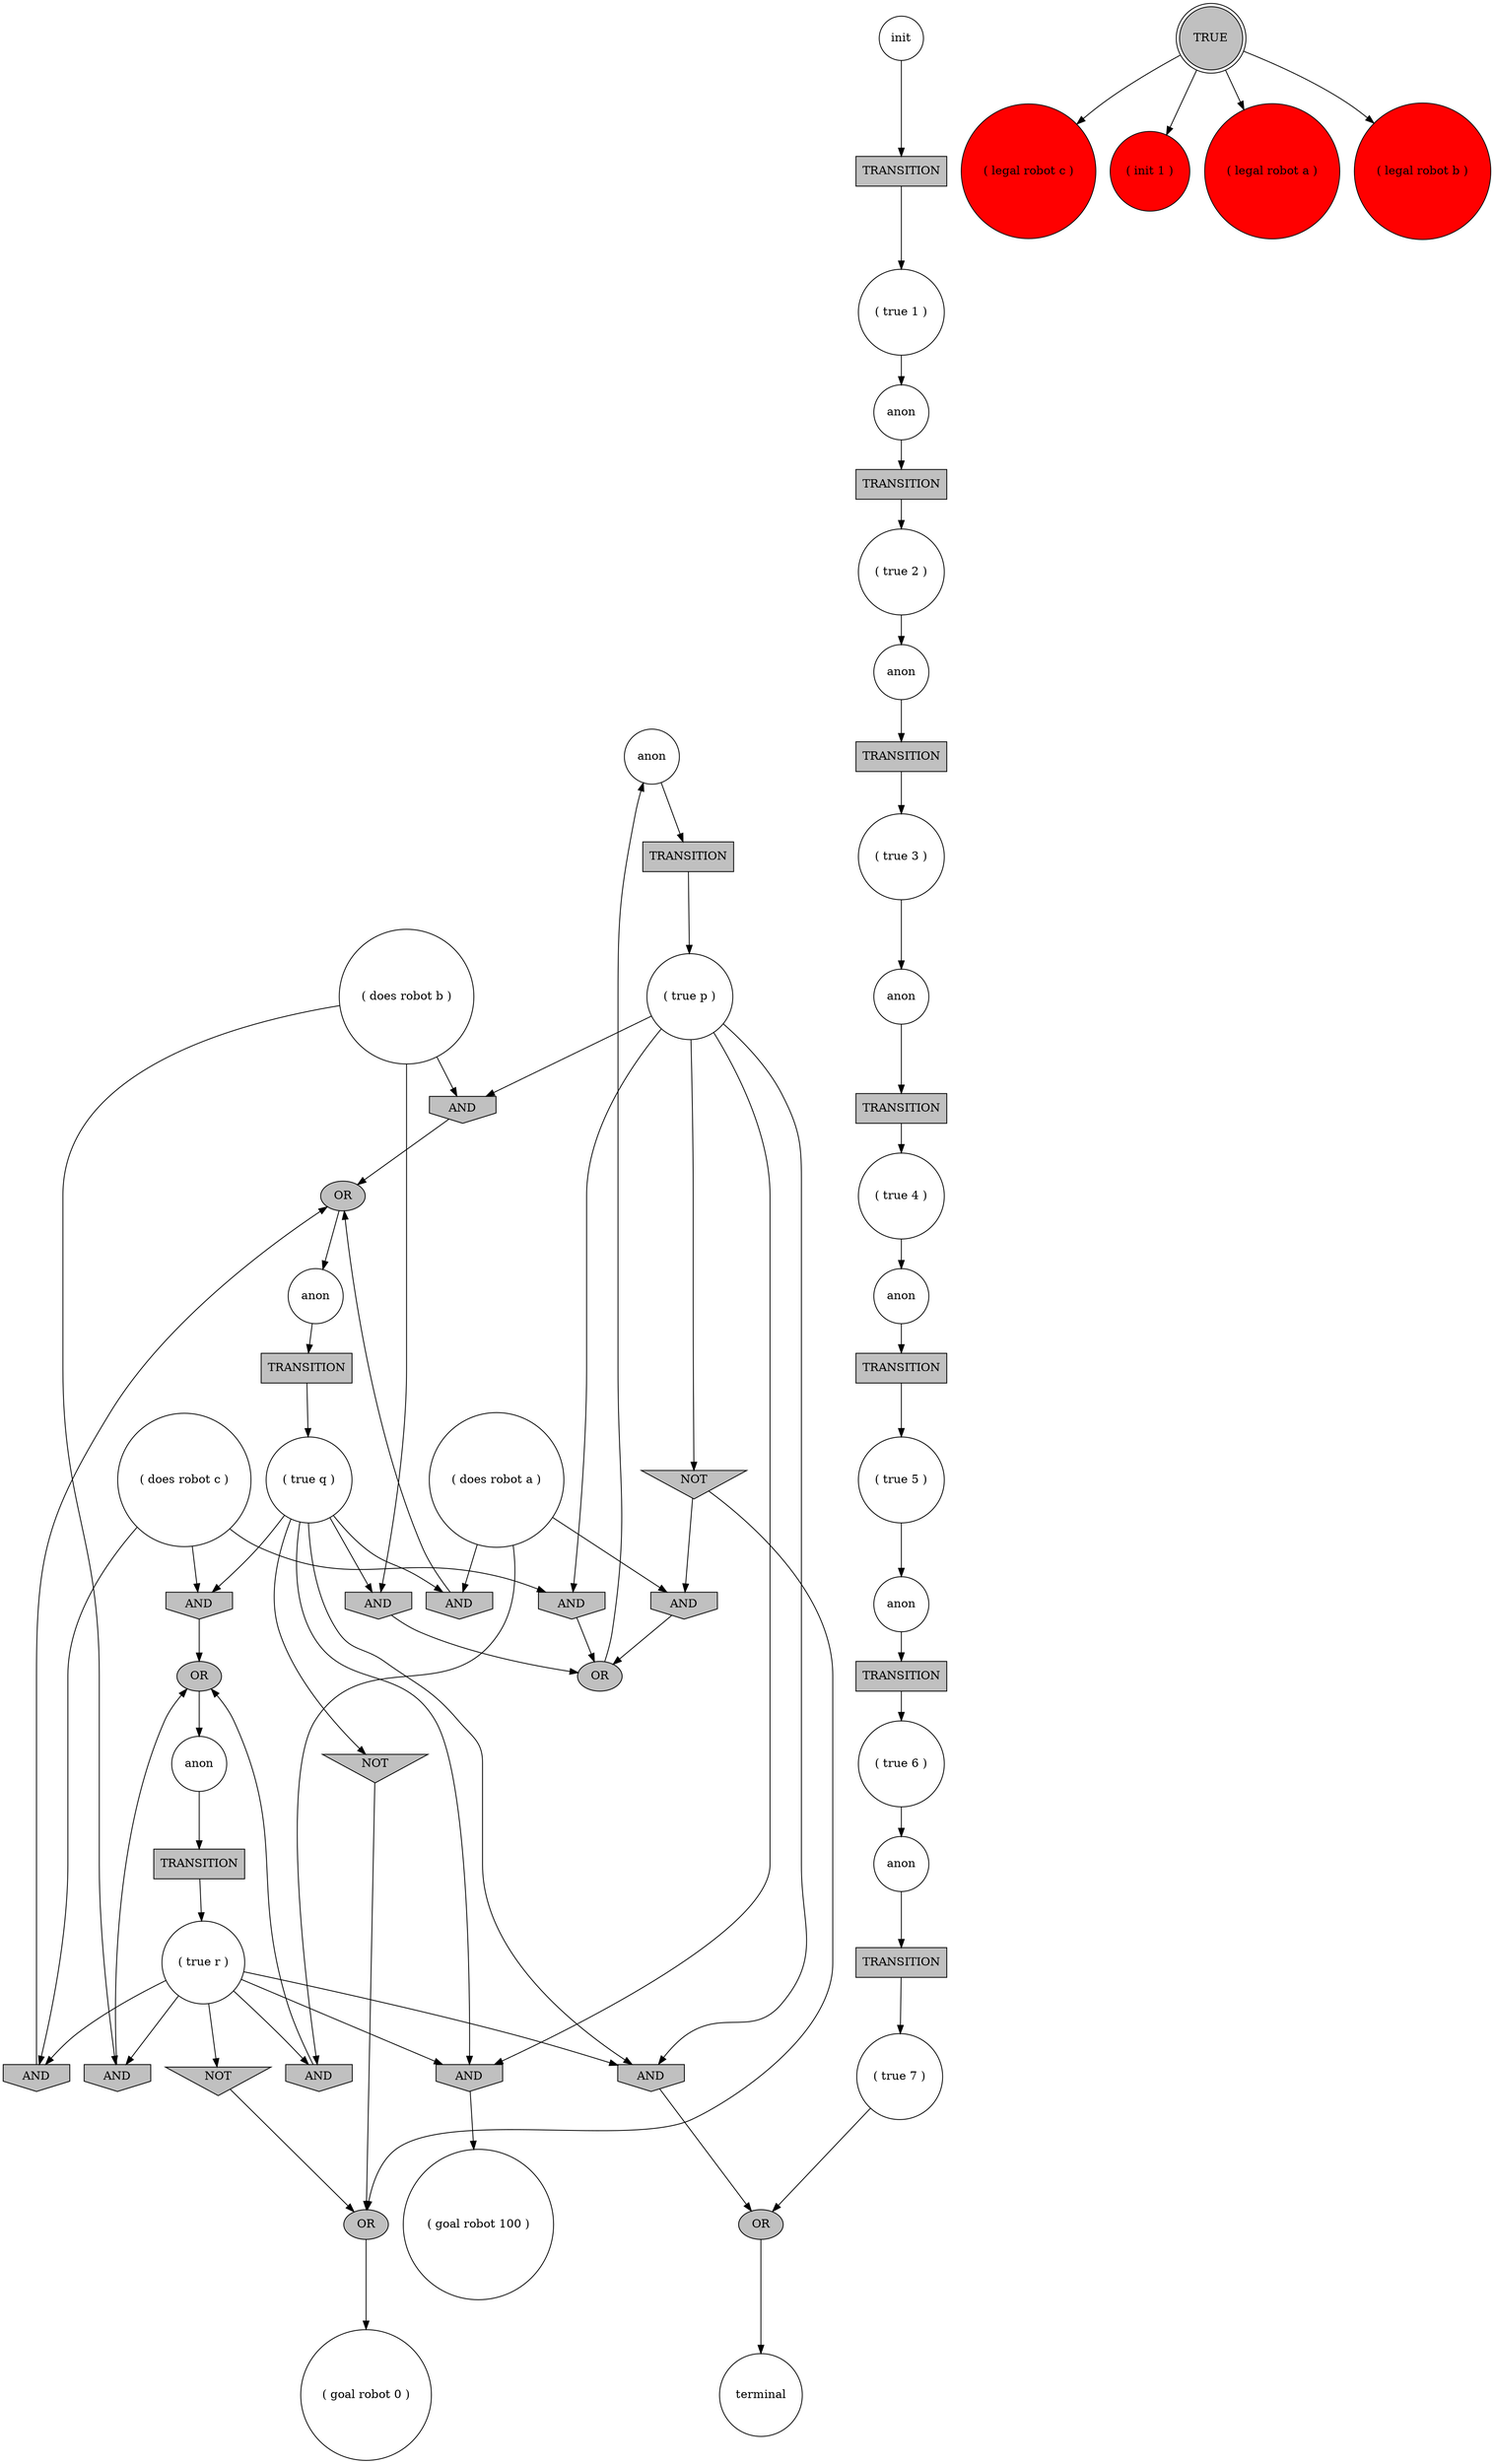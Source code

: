 digraph propNet
{
	"@17f53ff"[shape=circle, style= filled, fillcolor=white, label="anon"]; "@17f53ff"->"@39e867e7"; 
	"@7b0c4f0f"[shape=circle, style= filled, fillcolor=white, label="( true 6 )"]; "@7b0c4f0f"->"@5dc0e6cc"; 
	"@54920715"[shape=circle, style= filled, fillcolor=red, label="( legal robot c )"]; 
	"@5dc0e6cc"[shape=circle, style= filled, fillcolor=white, label="anon"]; "@5dc0e6cc"->"@a08f2c7"; 
	"@493ad7b6"[shape=box, style= filled, fillcolor=grey, label="TRANSITION"]; "@493ad7b6"->"@4adcf211"; 
	"@60e68be8"[shape=circle, style= filled, fillcolor=white, label="anon"]; "@60e68be8"->"@6a87b5b"; 
	"@39e867e7"[shape=box, style= filled, fillcolor=grey, label="TRANSITION"]; "@39e867e7"->"@29604aad"; 
	"@4f11e09e"[shape=invhouse, style= filled, fillcolor=grey, label="AND"]; "@4f11e09e"->"@626b5fdf"; 
	"@4a25b7b5"[shape=circle, style= filled, fillcolor=white, label="( goal robot 0 )"]; 
	"@5672df62"[shape=invtriangle, style= filled, fillcolor=grey, label="NOT"]; "@5672df62"->"@59231cee"; 
	"@46da914b"[shape=invhouse, style= filled, fillcolor=grey, label="AND"]; "@46da914b"->"@4b17fc0b"; 
	"@174d00df"[shape=circle, style= filled, fillcolor=white, label="( true 4 )"]; "@174d00df"->"@3e4bb78a"; 
	"@1ef688e5"[shape=circle, style= filled, fillcolor=white, label="anon"]; "@1ef688e5"->"@493ad7b6"; 
	"@7255454f"[shape=box, style= filled, fillcolor=grey, label="TRANSITION"]; "@7255454f"->"@7b0c4f0f"; 
	"@5632fc28"[shape=invhouse, style= filled, fillcolor=grey, label="AND"]; "@5632fc28"->"@3acaecfb"; 
	"@641fbb85"[shape=box, style= filled, fillcolor=grey, label="TRANSITION"]; "@641fbb85"->"@49e9af80"; 
	"@42dd7e41"[shape=circle, style= filled, fillcolor=white, label="( true r )"]; "@42dd7e41"->"@46da914b"; "@42dd7e41"->"@29155d61"; "@42dd7e41"->"@1bc5dd82"; "@42dd7e41"->"@2b9db246"; "@42dd7e41"->"@35296d42"; "@42dd7e41"->"@6b78bd57"; 
	"@4b17fc0b"[shape=ellipse, style= filled, fillcolor=grey, label="OR"]; "@4b17fc0b"->"@7b5dca3c"; 
	"@494841d7"[shape=invhouse, style= filled, fillcolor=grey, label="AND"]; "@494841d7"->"@626b5fdf"; 
	"@127ec2d6"[shape=circle, style= filled, fillcolor=white, label="( true q )"]; "@127ec2d6"->"@5672df62"; "@127ec2d6"->"@1bc5dd82"; "@127ec2d6"->"@3e5f5ff7"; "@127ec2d6"->"@18f216d8"; "@127ec2d6"->"@494841d7"; "@127ec2d6"->"@6b78bd57"; 
	"@3e5f5ff7"[shape=invhouse, style= filled, fillcolor=grey, label="AND"]; "@3e5f5ff7"->"@4b17fc0b"; 
	"@18f216d8"[shape=invhouse, style= filled, fillcolor=grey, label="AND"]; "@18f216d8"->"@3acaecfb"; 
	"@2c1c6832"[shape=box, style= filled, fillcolor=grey, label="TRANSITION"]; "@2c1c6832"->"@174d00df"; 
	"@6b78bd57"[shape=invhouse, style= filled, fillcolor=grey, label="AND"]; "@6b78bd57"->"@2ddd7e62"; 
	"@3e49dd79"[shape=box, style= filled, fillcolor=grey, label="TRANSITION"]; "@3e49dd79"->"@42dd7e41"; 
	"@253a9a0b"[shape=circle, style= filled, fillcolor=white, label="( does robot c )"]; "@253a9a0b"->"@3e5f5ff7"; "@253a9a0b"->"@2b9db246"; "@253a9a0b"->"@46af3973"; 
	"@3acaecfb"[shape=ellipse, style= filled, fillcolor=grey, label="OR"]; "@3acaecfb"->"@60e68be8"; 
	"@626b5fdf"[shape=ellipse, style= filled, fillcolor=grey, label="OR"]; "@626b5fdf"->"@17f53ff"; 
	"@7bd7a9ee"[shape=circle, style= filled, fillcolor=white, label="( true 7 )"]; "@7bd7a9ee"->"@7f20bfda"; 
	"@2ddd7e62"[shape=circle, style= filled, fillcolor=white, label="( goal robot 100 )"]; 
	"@e2da1ed"[shape=doublecircle, style= filled, fillcolor=grey, label="TRUE"]; "@e2da1ed"->"@3753f6a3"; "@e2da1ed"->"@25726293"; "@e2da1ed"->"@17a588e1"; "@e2da1ed"->"@54920715"; 
	"@3e4bb78a"[shape=circle, style= filled, fillcolor=white, label="anon"]; "@3e4bb78a"->"@614f39bc"; 
	"@17a588e1"[shape=circle, style= filled, fillcolor=red, label="( legal robot b )"]; 
	"@2d64590"[shape=circle, style= filled, fillcolor=white, label="anon"]; "@2d64590"->"@2c1c6832"; 
	"@ff73c30"[shape=circle, style= filled, fillcolor=white, label="( true 5 )"]; "@ff73c30"->"@5fc0dd21"; 
	"@1bc5dd82"[shape=invhouse, style= filled, fillcolor=grey, label="AND"]; "@1bc5dd82"->"@7f20bfda"; 
	"@4adcf211"[shape=circle, style= filled, fillcolor=white, label="( true 3 )"]; "@4adcf211"->"@2d64590"; 
	"@29604aad"[shape=circle, style= filled, fillcolor=white, label="( true p )"]; "@29604aad"->"@6f0eb7f9"; "@29604aad"->"@1bc5dd82"; "@29604aad"->"@5632fc28"; "@29604aad"->"@46af3973"; "@29604aad"->"@6b78bd57"; 
	"@59231cee"[shape=ellipse, style= filled, fillcolor=grey, label="OR"]; "@59231cee"->"@4a25b7b5"; 
	"@a08f2c7"[shape=box, style= filled, fillcolor=grey, label="TRANSITION"]; "@a08f2c7"->"@7bd7a9ee"; 
	"@1eb230eb"[shape=circle, style= filled, fillcolor=white, label="init"]; "@1eb230eb"->"@641fbb85"; 
	"@2b9db246"[shape=invhouse, style= filled, fillcolor=grey, label="AND"]; "@2b9db246"->"@3acaecfb"; 
	"@702c4d77"[shape=box, style= filled, fillcolor=grey, label="TRANSITION"]; "@702c4d77"->"@26e7e5ba"; 
	"@46af3973"[shape=invhouse, style= filled, fillcolor=grey, label="AND"]; "@46af3973"->"@626b5fdf"; 
	"@26e7e5ba"[shape=circle, style= filled, fillcolor=white, label="( true 2 )"]; "@26e7e5ba"->"@1ef688e5"; 
	"@5fc0dd21"[shape=circle, style= filled, fillcolor=white, label="anon"]; "@5fc0dd21"->"@7255454f"; 
	"@7b5dca3c"[shape=circle, style= filled, fillcolor=white, label="anon"]; "@7b5dca3c"->"@3e49dd79"; 
	"@25726293"[shape=circle, style= filled, fillcolor=red, label="( legal robot a )"]; 
	"@5f51dcb3"[shape=circle, style= filled, fillcolor=white, label="anon"]; "@5f51dcb3"->"@702c4d77"; 
	"@49e9af80"[shape=circle, style= filled, fillcolor=white, label="( true 1 )"]; "@49e9af80"->"@5f51dcb3"; 
	"@35296d42"[shape=invtriangle, style= filled, fillcolor=grey, label="NOT"]; "@35296d42"->"@59231cee"; 
	"@99d5d70"[shape=circle, style= filled, fillcolor=white, label="( does robot b )"]; "@99d5d70"->"@46da914b"; "@99d5d70"->"@5632fc28"; "@99d5d70"->"@494841d7"; 
	"@3753f6a3"[shape=circle, style= filled, fillcolor=red, label="( init 1 )"]; 
	"@223b53ca"[shape=circle, style= filled, fillcolor=white, label="terminal"]; 
	"@614f39bc"[shape=box, style= filled, fillcolor=grey, label="TRANSITION"]; "@614f39bc"->"@ff73c30"; 
	"@6a87b5b"[shape=box, style= filled, fillcolor=grey, label="TRANSITION"]; "@6a87b5b"->"@127ec2d6"; 
	"@29155d61"[shape=invhouse, style= filled, fillcolor=grey, label="AND"]; "@29155d61"->"@4b17fc0b"; 
	"@6f0eb7f9"[shape=invtriangle, style= filled, fillcolor=grey, label="NOT"]; "@6f0eb7f9"->"@59231cee"; "@6f0eb7f9"->"@4f11e09e"; 
	"@7f20bfda"[shape=ellipse, style= filled, fillcolor=grey, label="OR"]; "@7f20bfda"->"@223b53ca"; 
	"@640ffef3"[shape=circle, style= filled, fillcolor=white, label="( does robot a )"]; "@640ffef3"->"@29155d61"; "@640ffef3"->"@18f216d8"; "@640ffef3"->"@4f11e09e"; 
}